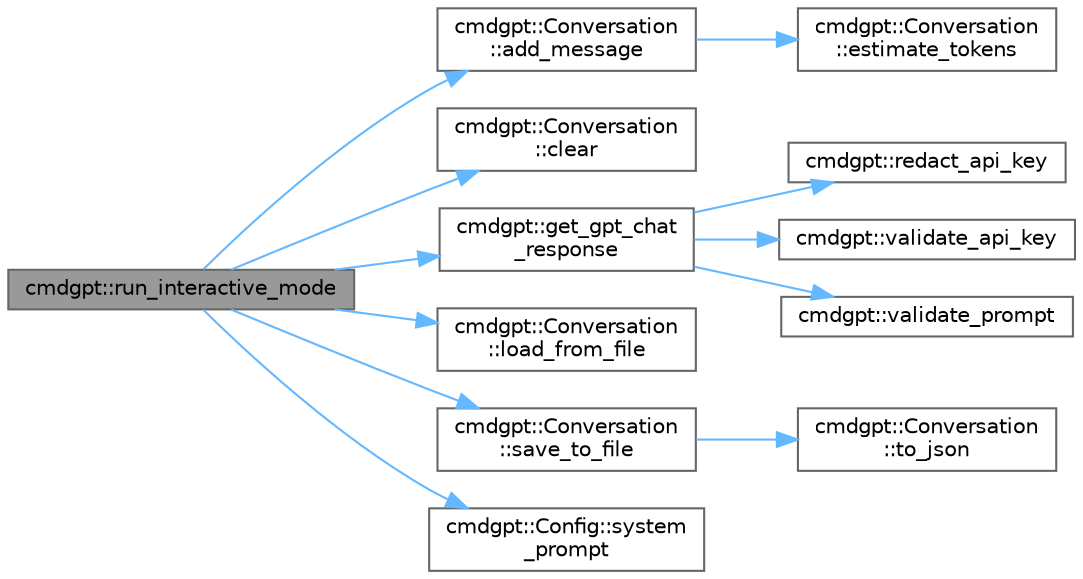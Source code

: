 digraph "cmdgpt::run_interactive_mode"
{
 // LATEX_PDF_SIZE
  bgcolor="transparent";
  edge [fontname=Helvetica,fontsize=10,labelfontname=Helvetica,labelfontsize=10];
  node [fontname=Helvetica,fontsize=10,shape=box,height=0.2,width=0.4];
  rankdir="LR";
  Node1 [id="Node000001",label="cmdgpt::run_interactive_mode",height=0.2,width=0.4,color="gray40", fillcolor="grey60", style="filled", fontcolor="black",tooltip="Run interactive REPL mode."];
  Node1 -> Node2 [id="edge1_Node000001_Node000002",color="steelblue1",style="solid",tooltip=" "];
  Node2 [id="Node000002",label="cmdgpt::Conversation\l::add_message",height=0.2,width=0.4,color="grey40", fillcolor="white", style="filled",URL="$d5/def/classcmdgpt_1_1Conversation.html#a431b353138ef476e7ca57b420c5526b8",tooltip="Add a message to the conversation."];
  Node2 -> Node3 [id="edge2_Node000002_Node000003",color="steelblue1",style="solid",tooltip=" "];
  Node3 [id="Node000003",label="cmdgpt::Conversation\l::estimate_tokens",height=0.2,width=0.4,color="grey40", fillcolor="white", style="filled",URL="$d5/def/classcmdgpt_1_1Conversation.html#a38e6733e3ca8741f76eb91e04a3c1ff2",tooltip="Estimate token count for the conversation."];
  Node1 -> Node4 [id="edge3_Node000001_Node000004",color="steelblue1",style="solid",tooltip=" "];
  Node4 [id="Node000004",label="cmdgpt::Conversation\l::clear",height=0.2,width=0.4,color="grey40", fillcolor="white", style="filled",URL="$d5/def/classcmdgpt_1_1Conversation.html#af5b244bcc4eddc82ca31933915e31df9",tooltip="Clear all messages from the conversation."];
  Node1 -> Node5 [id="edge4_Node000001_Node000005",color="steelblue1",style="solid",tooltip=" "];
  Node5 [id="Node000005",label="cmdgpt::get_gpt_chat\l_response",height=0.2,width=0.4,color="grey40", fillcolor="white", style="filled",URL="$d0/d05/namespacecmdgpt.html#a19ed2e07630c91548444910087b275fb",tooltip="Sends a chat completion request to the OpenAI API (legacy interface)"];
  Node5 -> Node6 [id="edge5_Node000005_Node000006",color="steelblue1",style="solid",tooltip=" "];
  Node6 [id="Node000006",label="cmdgpt::redact_api_key",height=0.2,width=0.4,color="grey40", fillcolor="white", style="filled",URL="$d0/d05/namespacecmdgpt.html#aa671517c84d1e5bab477438aca0cf82d",tooltip="Returns a redacted version of API key for logging."];
  Node5 -> Node7 [id="edge6_Node000005_Node000007",color="steelblue1",style="solid",tooltip=" "];
  Node7 [id="Node000007",label="cmdgpt::validate_api_key",height=0.2,width=0.4,color="grey40", fillcolor="white", style="filled",URL="$d0/d05/namespacecmdgpt.html#a2a8346a32e6ad2d2a118e0c3a084761e",tooltip="Validates and sanitizes API key input."];
  Node5 -> Node8 [id="edge7_Node000005_Node000008",color="steelblue1",style="solid",tooltip=" "];
  Node8 [id="Node000008",label="cmdgpt::validate_prompt",height=0.2,width=0.4,color="grey40", fillcolor="white", style="filled",URL="$d0/d05/namespacecmdgpt.html#a5388bc50f7e07fa57f66b229d1a0e0f5",tooltip="Validates input prompt length and content."];
  Node1 -> Node9 [id="edge8_Node000001_Node000009",color="steelblue1",style="solid",tooltip=" "];
  Node9 [id="Node000009",label="cmdgpt::Conversation\l::load_from_file",height=0.2,width=0.4,color="grey40", fillcolor="white", style="filled",URL="$d5/def/classcmdgpt_1_1Conversation.html#af9192eb72a53272a3ef163a54bcce606",tooltip="Load conversation from a JSON file."];
  Node1 -> Node10 [id="edge9_Node000001_Node000010",color="steelblue1",style="solid",tooltip=" "];
  Node10 [id="Node000010",label="cmdgpt::Conversation\l::save_to_file",height=0.2,width=0.4,color="grey40", fillcolor="white", style="filled",URL="$d5/def/classcmdgpt_1_1Conversation.html#a20e8bd1353fed6138e34d026c5589a8f",tooltip="Save conversation to a JSON file."];
  Node10 -> Node11 [id="edge10_Node000010_Node000011",color="steelblue1",style="solid",tooltip=" "];
  Node11 [id="Node000011",label="cmdgpt::Conversation\l::to_json",height=0.2,width=0.4,color="grey40", fillcolor="white", style="filled",URL="$d5/def/classcmdgpt_1_1Conversation.html#a5798710bb2ff327fdcf0b5efc4d96951",tooltip="Get conversation as formatted JSON string."];
  Node1 -> Node12 [id="edge11_Node000001_Node000012",color="steelblue1",style="solid",tooltip=" "];
  Node12 [id="Node000012",label="cmdgpt::Config::system\l_prompt",height=0.2,width=0.4,color="grey40", fillcolor="white", style="filled",URL="$de/d57/classcmdgpt_1_1Config.html#acae23c39d092d92cfa981df414b03cd9",tooltip="Get configured system prompt."];
}
